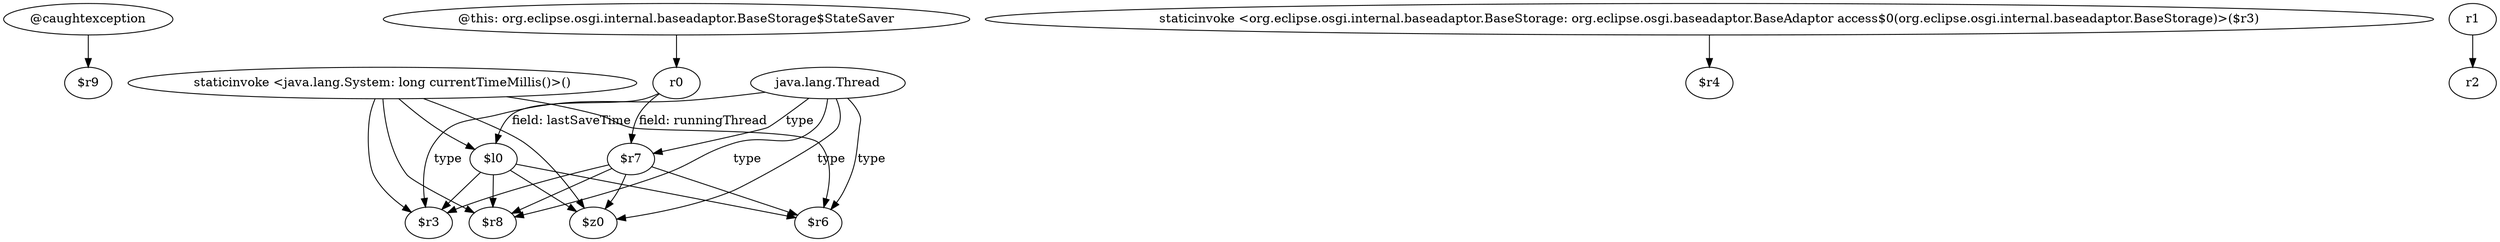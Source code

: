 digraph g {
0[label="@caughtexception"]
1[label="$r9"]
0->1[label=""]
2[label="r0"]
3[label="$l0"]
2->3[label="field: lastSaveTime"]
4[label="$r7"]
5[label="$z0"]
4->5[label=""]
6[label="staticinvoke <java.lang.System: long currentTimeMillis()>()"]
6->5[label=""]
6->3[label=""]
7[label="$r8"]
4->7[label=""]
8[label="java.lang.Thread"]
8->5[label="type"]
9[label="staticinvoke <org.eclipse.osgi.internal.baseadaptor.BaseStorage: org.eclipse.osgi.baseadaptor.BaseAdaptor access$0(org.eclipse.osgi.internal.baseadaptor.BaseStorage)>($r3)"]
10[label="$r4"]
9->10[label=""]
11[label="$r6"]
8->11[label="type"]
6->7[label=""]
12[label="@this: org.eclipse.osgi.internal.baseadaptor.BaseStorage$StateSaver"]
12->2[label=""]
4->11[label=""]
13[label="$r3"]
3->13[label=""]
8->4[label="type"]
6->11[label=""]
8->7[label="type"]
14[label="r1"]
15[label="r2"]
14->15[label=""]
3->7[label=""]
8->13[label="type"]
2->4[label="field: runningThread"]
3->5[label=""]
6->13[label=""]
4->13[label=""]
3->11[label=""]
}